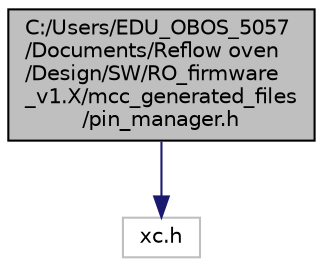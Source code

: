 digraph "C:/Users/EDU_OBOS_5057/Documents/Reflow oven/Design/SW/RO_firmware_v1.X/mcc_generated_files/pin_manager.h"
{
 // LATEX_PDF_SIZE
  edge [fontname="Helvetica",fontsize="10",labelfontname="Helvetica",labelfontsize="10"];
  node [fontname="Helvetica",fontsize="10",shape=record];
  Node1 [label="C:/Users/EDU_OBOS_5057\l/Documents/Reflow oven\l/Design/SW/RO_firmware\l_v1.X/mcc_generated_files\l/pin_manager.h",height=0.2,width=0.4,color="black", fillcolor="grey75", style="filled", fontcolor="black",tooltip=" "];
  Node1 -> Node2 [color="midnightblue",fontsize="10",style="solid"];
  Node2 [label="xc.h",height=0.2,width=0.4,color="grey75", fillcolor="white", style="filled",tooltip=" "];
}
